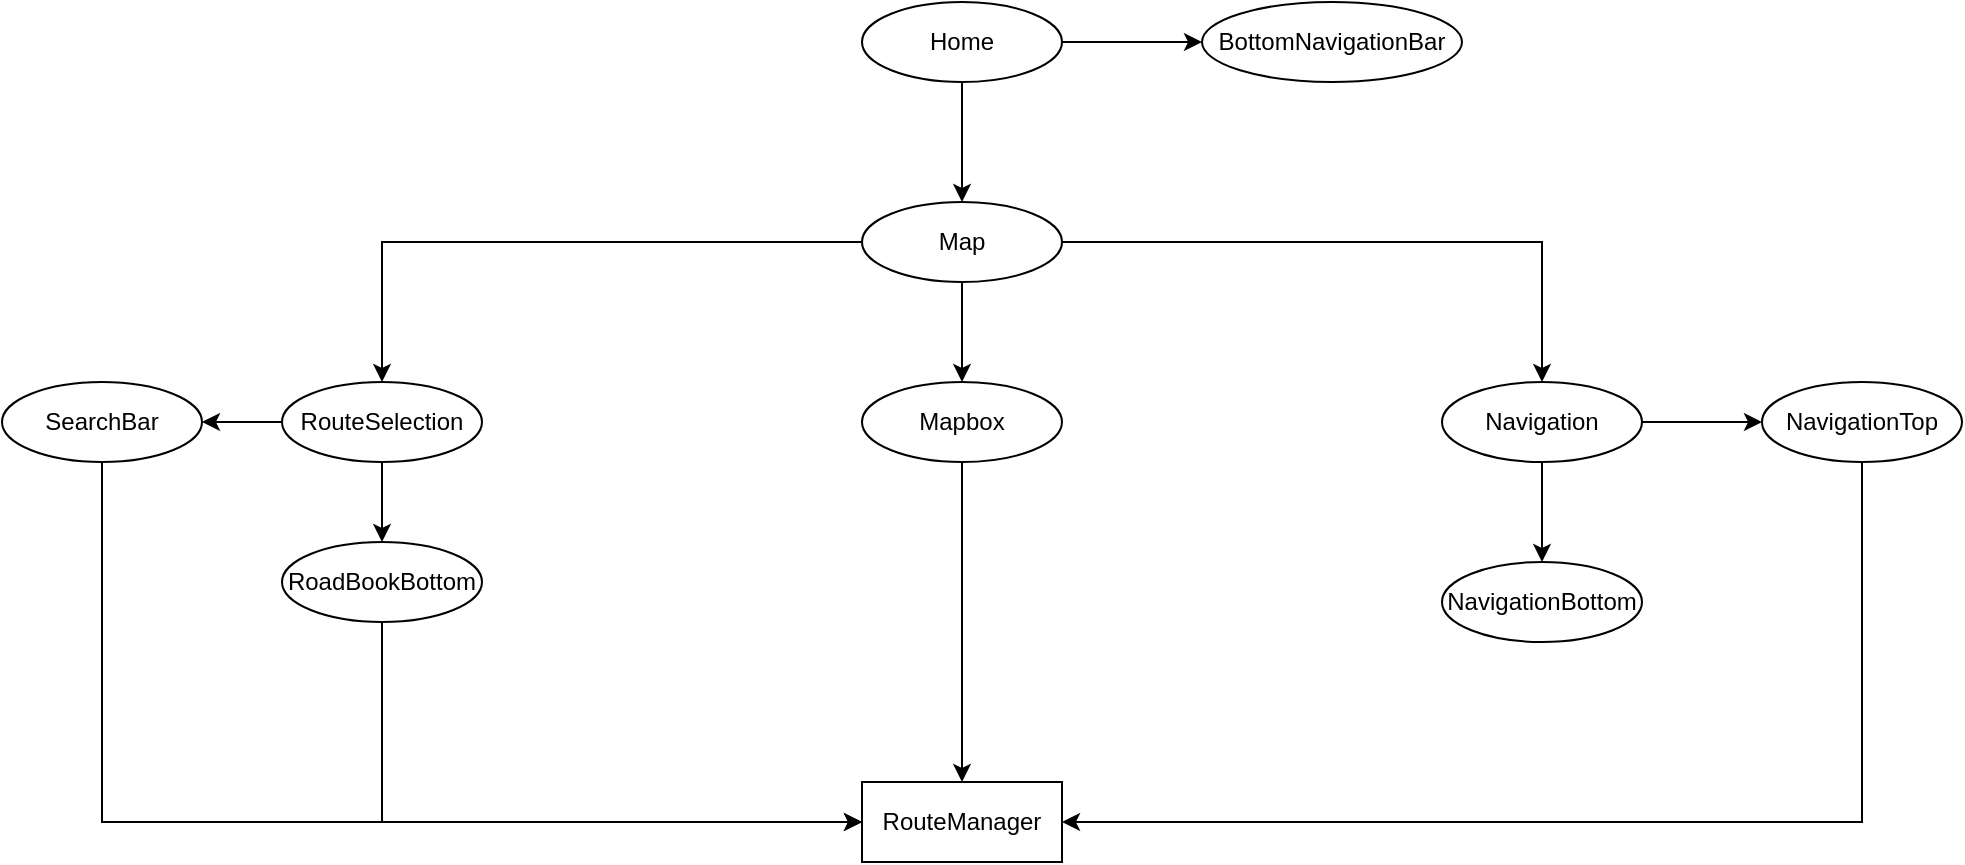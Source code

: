 <mxfile pages="4">
    <diagram id="in8SWo6Db7BAiUL9mQn4" name="Pre-Refactor">
        <mxGraphModel dx="1081" dy="594" grid="1" gridSize="10" guides="1" tooltips="1" connect="1" arrows="1" fold="1" page="1" pageScale="1" pageWidth="1600" pageHeight="900" math="0" shadow="0">
            <root>
                <mxCell id="0"/>
                <mxCell id="1" parent="0"/>
                <mxCell id="6" style="edgeStyle=orthogonalEdgeStyle;rounded=0;orthogonalLoop=1;jettySize=auto;html=1;" parent="1" source="2" target="3" edge="1">
                    <mxGeometry relative="1" as="geometry"/>
                </mxCell>
                <mxCell id="13" style="edgeStyle=orthogonalEdgeStyle;rounded=0;orthogonalLoop=1;jettySize=auto;html=1;" parent="1" source="2" target="7" edge="1">
                    <mxGeometry relative="1" as="geometry"/>
                </mxCell>
                <mxCell id="2" value="Home" style="ellipse;whiteSpace=wrap;html=1;align=center;" parent="1" vertex="1">
                    <mxGeometry x="550" y="80" width="100" height="40" as="geometry"/>
                </mxCell>
                <mxCell id="3" value="BottomNavigationBar" style="ellipse;whiteSpace=wrap;html=1;align=center;" parent="1" vertex="1">
                    <mxGeometry x="720" y="80" width="130" height="40" as="geometry"/>
                </mxCell>
                <mxCell id="14" style="edgeStyle=orthogonalEdgeStyle;rounded=0;orthogonalLoop=1;jettySize=auto;html=1;" parent="1" source="7" target="8" edge="1">
                    <mxGeometry relative="1" as="geometry"/>
                </mxCell>
                <mxCell id="15" style="edgeStyle=orthogonalEdgeStyle;rounded=0;orthogonalLoop=1;jettySize=auto;html=1;" parent="1" source="7" target="9" edge="1">
                    <mxGeometry relative="1" as="geometry"/>
                </mxCell>
                <mxCell id="16" style="edgeStyle=orthogonalEdgeStyle;rounded=0;orthogonalLoop=1;jettySize=auto;html=1;" parent="1" source="7" target="10" edge="1">
                    <mxGeometry relative="1" as="geometry"/>
                </mxCell>
                <mxCell id="7" value="Map" style="ellipse;whiteSpace=wrap;html=1;align=center;" parent="1" vertex="1">
                    <mxGeometry x="550" y="180" width="100" height="40" as="geometry"/>
                </mxCell>
                <mxCell id="26" style="edgeStyle=orthogonalEdgeStyle;rounded=0;orthogonalLoop=1;jettySize=auto;html=1;" parent="1" source="8" target="24" edge="1">
                    <mxGeometry relative="1" as="geometry"/>
                </mxCell>
                <mxCell id="8" value="Mapbox" style="ellipse;whiteSpace=wrap;html=1;align=center;" parent="1" vertex="1">
                    <mxGeometry x="550" y="270" width="100" height="40" as="geometry"/>
                </mxCell>
                <mxCell id="21" style="edgeStyle=orthogonalEdgeStyle;rounded=0;orthogonalLoop=1;jettySize=auto;html=1;" parent="1" source="9" target="20" edge="1">
                    <mxGeometry relative="1" as="geometry"/>
                </mxCell>
                <mxCell id="22" style="edgeStyle=orthogonalEdgeStyle;rounded=0;orthogonalLoop=1;jettySize=auto;html=1;" parent="1" source="9" target="19" edge="1">
                    <mxGeometry relative="1" as="geometry"/>
                </mxCell>
                <mxCell id="9" value="RouteSelection" style="ellipse;whiteSpace=wrap;html=1;align=center;" parent="1" vertex="1">
                    <mxGeometry x="260" y="270" width="100" height="40" as="geometry"/>
                </mxCell>
                <mxCell id="17" style="edgeStyle=orthogonalEdgeStyle;rounded=0;orthogonalLoop=1;jettySize=auto;html=1;" parent="1" source="10" target="12" edge="1">
                    <mxGeometry relative="1" as="geometry"/>
                </mxCell>
                <mxCell id="18" style="edgeStyle=orthogonalEdgeStyle;rounded=0;orthogonalLoop=1;jettySize=auto;html=1;" parent="1" source="10" target="11" edge="1">
                    <mxGeometry relative="1" as="geometry"/>
                </mxCell>
                <mxCell id="10" value="Navigation" style="ellipse;whiteSpace=wrap;html=1;align=center;" parent="1" vertex="1">
                    <mxGeometry x="840" y="270" width="100" height="40" as="geometry"/>
                </mxCell>
                <mxCell id="29" style="edgeStyle=orthogonalEdgeStyle;rounded=0;orthogonalLoop=1;jettySize=auto;html=1;entryX=1;entryY=0.5;entryDx=0;entryDy=0;" parent="1" source="11" target="24" edge="1">
                    <mxGeometry relative="1" as="geometry">
                        <Array as="points">
                            <mxPoint x="1050" y="490"/>
                        </Array>
                    </mxGeometry>
                </mxCell>
                <mxCell id="11" value="NavigationTop" style="ellipse;whiteSpace=wrap;html=1;align=center;" parent="1" vertex="1">
                    <mxGeometry x="1000" y="270" width="100" height="40" as="geometry"/>
                </mxCell>
                <mxCell id="12" value="NavigationBottom" style="ellipse;whiteSpace=wrap;html=1;align=center;" parent="1" vertex="1">
                    <mxGeometry x="840" y="360" width="100" height="40" as="geometry"/>
                </mxCell>
                <mxCell id="27" style="edgeStyle=orthogonalEdgeStyle;rounded=0;orthogonalLoop=1;jettySize=auto;html=1;entryX=0;entryY=0.5;entryDx=0;entryDy=0;" parent="1" source="19" target="24" edge="1">
                    <mxGeometry relative="1" as="geometry">
                        <Array as="points">
                            <mxPoint x="170" y="490"/>
                        </Array>
                    </mxGeometry>
                </mxCell>
                <mxCell id="19" value="SearchBar" style="ellipse;whiteSpace=wrap;html=1;align=center;" parent="1" vertex="1">
                    <mxGeometry x="120" y="270" width="100" height="40" as="geometry"/>
                </mxCell>
                <mxCell id="28" style="edgeStyle=orthogonalEdgeStyle;rounded=0;orthogonalLoop=1;jettySize=auto;html=1;entryX=0;entryY=0.5;entryDx=0;entryDy=0;" parent="1" source="20" target="24" edge="1">
                    <mxGeometry relative="1" as="geometry">
                        <Array as="points">
                            <mxPoint x="310" y="490"/>
                        </Array>
                    </mxGeometry>
                </mxCell>
                <mxCell id="20" value="RoadBookBottom" style="ellipse;whiteSpace=wrap;html=1;align=center;" parent="1" vertex="1">
                    <mxGeometry x="260" y="350" width="100" height="40" as="geometry"/>
                </mxCell>
                <mxCell id="24" value="RouteManager" style="whiteSpace=wrap;html=1;align=center;" parent="1" vertex="1">
                    <mxGeometry x="550" y="470" width="100" height="40" as="geometry"/>
                </mxCell>
            </root>
        </mxGraphModel>
    </diagram>
    <diagram id="pq0SVCzTCAqghinFG3Lf" name="Post-Refactor">
        &#xa;
        <mxGraphModel dx="1081" dy="590" grid="1" gridSize="10" guides="1" tooltips="1" connect="1" arrows="1" fold="1" page="1" pageScale="1" pageWidth="1600" pageHeight="900" math="0" shadow="0">
            &#xa;
            <root>
                &#xa;
                <mxCell id="sev4cRuL7zpYXe1SFwsI-0"/>
                &#xa;
                <mxCell id="sev4cRuL7zpYXe1SFwsI-1" parent="sev4cRuL7zpYXe1SFwsI-0"/>
                &#xa;
                <mxCell id="um3hlDOLWynzX1PWz_aD-1" style="edgeStyle=orthogonalEdgeStyle;rounded=0;orthogonalLoop=1;jettySize=auto;html=1;" edge="1" parent="sev4cRuL7zpYXe1SFwsI-1" source="sev4cRuL7zpYXe1SFwsI-2" target="sev4cRuL7zpYXe1SFwsI-4">
                    &#xa;
                    <mxGeometry relative="1" as="geometry"/>
                    &#xa;
                </mxCell>
                &#xa;
                <mxCell id="um3hlDOLWynzX1PWz_aD-5" style="edgeStyle=orthogonalEdgeStyle;rounded=0;orthogonalLoop=1;jettySize=auto;html=1;" edge="1" parent="sev4cRuL7zpYXe1SFwsI-1" source="sev4cRuL7zpYXe1SFwsI-2" target="um3hlDOLWynzX1PWz_aD-3">
                    &#xa;
                    <mxGeometry relative="1" as="geometry"/>
                    &#xa;
                </mxCell>
                &#xa;
                <mxCell id="um3hlDOLWynzX1PWz_aD-6" style="edgeStyle=orthogonalEdgeStyle;rounded=0;orthogonalLoop=1;jettySize=auto;html=1;" edge="1" parent="sev4cRuL7zpYXe1SFwsI-1" source="sev4cRuL7zpYXe1SFwsI-2" target="um3hlDOLWynzX1PWz_aD-4">
                    &#xa;
                    <mxGeometry relative="1" as="geometry"/>
                    &#xa;
                </mxCell>
                &#xa;
                <mxCell id="sev4cRuL7zpYXe1SFwsI-2" value="MapScreen" style="whiteSpace=wrap;html=1;align=center;" parent="sev4cRuL7zpYXe1SFwsI-1" vertex="1">
                    &#xa;
                    <mxGeometry x="650" y="40" width="100" height="40" as="geometry"/>
                    &#xa;
                </mxCell>
                &#xa;
                <mxCell id="sev4cRuL7zpYXe1SFwsI-4" value="MapboxWidget" style="ellipse;whiteSpace=wrap;html=1;align=center;" parent="sev4cRuL7zpYXe1SFwsI-1" vertex="1">
                    &#xa;
                    <mxGeometry x="650" y="120" width="100" height="40" as="geometry"/>
                    &#xa;
                </mxCell>
                &#xa;
                <mxCell id="um3hlDOLWynzX1PWz_aD-10" style="edgeStyle=orthogonalEdgeStyle;rounded=0;orthogonalLoop=1;jettySize=auto;html=1;" edge="1" parent="sev4cRuL7zpYXe1SFwsI-1" source="um3hlDOLWynzX1PWz_aD-3" target="um3hlDOLWynzX1PWz_aD-8">
                    &#xa;
                    <mxGeometry relative="1" as="geometry"/>
                    &#xa;
                </mxCell>
                &#xa;
                <mxCell id="um3hlDOLWynzX1PWz_aD-29" style="edgeStyle=orthogonalEdgeStyle;rounded=0;orthogonalLoop=1;jettySize=auto;html=1;" edge="1" parent="sev4cRuL7zpYXe1SFwsI-1" source="um3hlDOLWynzX1PWz_aD-3" target="um3hlDOLWynzX1PWz_aD-7">
                    &#xa;
                    <mxGeometry relative="1" as="geometry"/>
                    &#xa;
                </mxCell>
                &#xa;
                <mxCell id="um3hlDOLWynzX1PWz_aD-3" value="TourSelectionView" style="whiteSpace=wrap;html=1;align=center;" vertex="1" parent="sev4cRuL7zpYXe1SFwsI-1">
                    &#xa;
                    <mxGeometry x="340" y="120" width="100" height="40" as="geometry"/>
                    &#xa;
                </mxCell>
                &#xa;
                <mxCell id="um3hlDOLWynzX1PWz_aD-25" style="edgeStyle=orthogonalEdgeStyle;rounded=0;orthogonalLoop=1;jettySize=auto;html=1;" edge="1" parent="sev4cRuL7zpYXe1SFwsI-1" source="um3hlDOLWynzX1PWz_aD-4" target="um3hlDOLWynzX1PWz_aD-18">
                    &#xa;
                    <mxGeometry relative="1" as="geometry"/>
                    &#xa;
                </mxCell>
                &#xa;
                <mxCell id="um3hlDOLWynzX1PWz_aD-26" style="edgeStyle=orthogonalEdgeStyle;rounded=0;orthogonalLoop=1;jettySize=auto;html=1;" edge="1" parent="sev4cRuL7zpYXe1SFwsI-1" source="um3hlDOLWynzX1PWz_aD-4" target="um3hlDOLWynzX1PWz_aD-21">
                    &#xa;
                    <mxGeometry relative="1" as="geometry"/>
                    &#xa;
                </mxCell>
                &#xa;
                <mxCell id="um3hlDOLWynzX1PWz_aD-4" value="NavigationView" style="whiteSpace=wrap;html=1;align=center;" vertex="1" parent="sev4cRuL7zpYXe1SFwsI-1">
                    &#xa;
                    <mxGeometry x="1020" y="120" width="100" height="40" as="geometry"/>
                    &#xa;
                </mxCell>
                &#xa;
                <mxCell id="um3hlDOLWynzX1PWz_aD-16" style="edgeStyle=orthogonalEdgeStyle;rounded=0;orthogonalLoop=1;jettySize=auto;html=1;" edge="1" parent="sev4cRuL7zpYXe1SFwsI-1" source="um3hlDOLWynzX1PWz_aD-7" target="um3hlDOLWynzX1PWz_aD-11">
                    &#xa;
                    <mxGeometry relative="1" as="geometry"/>
                    &#xa;
                </mxCell>
                &#xa;
                <mxCell id="um3hlDOLWynzX1PWz_aD-7" value="TourSelection&lt;br&gt;TopWidget" style="ellipse;whiteSpace=wrap;html=1;align=center;" vertex="1" parent="sev4cRuL7zpYXe1SFwsI-1">
                    &#xa;
                    <mxGeometry x="240" y="200" width="90" height="40" as="geometry"/>
                    &#xa;
                </mxCell>
                &#xa;
                <mxCell id="um3hlDOLWynzX1PWz_aD-14" style="edgeStyle=orthogonalEdgeStyle;rounded=0;orthogonalLoop=1;jettySize=auto;html=1;" edge="1" parent="sev4cRuL7zpYXe1SFwsI-1" source="um3hlDOLWynzX1PWz_aD-8" target="um3hlDOLWynzX1PWz_aD-13">
                    &#xa;
                    <mxGeometry relative="1" as="geometry"/>
                    &#xa;
                </mxCell>
                &#xa;
                <mxCell id="um3hlDOLWynzX1PWz_aD-15" style="edgeStyle=orthogonalEdgeStyle;rounded=0;orthogonalLoop=1;jettySize=auto;html=1;" edge="1" parent="sev4cRuL7zpYXe1SFwsI-1" source="um3hlDOLWynzX1PWz_aD-8" target="um3hlDOLWynzX1PWz_aD-12">
                    &#xa;
                    <mxGeometry relative="1" as="geometry"/>
                    &#xa;
                </mxCell>
                &#xa;
                <mxCell id="um3hlDOLWynzX1PWz_aD-8" value="TourSelection&lt;br&gt;BottomWidget" style="ellipse;whiteSpace=wrap;html=1;align=center;" vertex="1" parent="sev4cRuL7zpYXe1SFwsI-1">
                    &#xa;
                    <mxGeometry x="450" y="200" width="100" height="40" as="geometry"/>
                    &#xa;
                </mxCell>
                &#xa;
                <mxCell id="um3hlDOLWynzX1PWz_aD-11" value="SearchBarWidget" style="ellipse;whiteSpace=wrap;html=1;align=center;" vertex="1" parent="sev4cRuL7zpYXe1SFwsI-1">
                    &#xa;
                    <mxGeometry x="235" y="300" width="100" height="40" as="geometry"/>
                    &#xa;
                </mxCell>
                &#xa;
                <mxCell id="um3hlDOLWynzX1PWz_aD-12" value="TourSelection&lt;br&gt;BottomSheetWidget" style="ellipse;whiteSpace=wrap;html=1;align=center;" vertex="1" parent="sev4cRuL7zpYXe1SFwsI-1">
                    &#xa;
                    <mxGeometry x="520" y="300" width="130" height="40" as="geometry"/>
                    &#xa;
                </mxCell>
                &#xa;
                <mxCell id="um3hlDOLWynzX1PWz_aD-13" value="RecenterMapWidget" style="ellipse;whiteSpace=wrap;html=1;align=center;" vertex="1" parent="sev4cRuL7zpYXe1SFwsI-1">
                    &#xa;
                    <mxGeometry x="360" y="300" width="120" height="40" as="geometry"/>
                    &#xa;
                </mxCell>
                &#xa;
                <mxCell id="um3hlDOLWynzX1PWz_aD-17" style="edgeStyle=orthogonalEdgeStyle;rounded=0;orthogonalLoop=1;jettySize=auto;html=1;" edge="1" source="um3hlDOLWynzX1PWz_aD-18" target="um3hlDOLWynzX1PWz_aD-22" parent="sev4cRuL7zpYXe1SFwsI-1">
                    &#xa;
                    <mxGeometry relative="1" as="geometry"/>
                    &#xa;
                </mxCell>
                &#xa;
                <mxCell id="um3hlDOLWynzX1PWz_aD-28" style="edgeStyle=orthogonalEdgeStyle;rounded=0;orthogonalLoop=1;jettySize=auto;html=1;" edge="1" parent="sev4cRuL7zpYXe1SFwsI-1" source="um3hlDOLWynzX1PWz_aD-18" target="um3hlDOLWynzX1PWz_aD-27">
                    &#xa;
                    <mxGeometry relative="1" as="geometry"/>
                    &#xa;
                </mxCell>
                &#xa;
                <mxCell id="um3hlDOLWynzX1PWz_aD-18" value="Navigation&lt;br&gt;TopWidget" style="ellipse;whiteSpace=wrap;html=1;align=center;" vertex="1" parent="sev4cRuL7zpYXe1SFwsI-1">
                    &#xa;
                    <mxGeometry x="870" y="200" width="80" height="40" as="geometry"/>
                    &#xa;
                </mxCell>
                &#xa;
                <mxCell id="um3hlDOLWynzX1PWz_aD-19" style="edgeStyle=orthogonalEdgeStyle;rounded=0;orthogonalLoop=1;jettySize=auto;html=1;" edge="1" source="um3hlDOLWynzX1PWz_aD-21" target="um3hlDOLWynzX1PWz_aD-24" parent="sev4cRuL7zpYXe1SFwsI-1">
                    &#xa;
                    <mxGeometry relative="1" as="geometry"/>
                    &#xa;
                </mxCell>
                &#xa;
                <mxCell id="um3hlDOLWynzX1PWz_aD-20" style="edgeStyle=orthogonalEdgeStyle;rounded=0;orthogonalLoop=1;jettySize=auto;html=1;" edge="1" source="um3hlDOLWynzX1PWz_aD-21" target="um3hlDOLWynzX1PWz_aD-23" parent="sev4cRuL7zpYXe1SFwsI-1">
                    &#xa;
                    <mxGeometry relative="1" as="geometry"/>
                    &#xa;
                </mxCell>
                &#xa;
                <mxCell id="um3hlDOLWynzX1PWz_aD-21" value="Navigation&lt;br&gt;BottomWidget" style="ellipse;whiteSpace=wrap;html=1;align=center;" vertex="1" parent="sev4cRuL7zpYXe1SFwsI-1">
                    &#xa;
                    <mxGeometry x="1180" y="200" width="100" height="40" as="geometry"/>
                    &#xa;
                </mxCell>
                &#xa;
                <mxCell id="um3hlDOLWynzX1PWz_aD-22" value="UpperNavigationWidget" style="ellipse;whiteSpace=wrap;html=1;align=center;" vertex="1" parent="sev4cRuL7zpYXe1SFwsI-1">
                    &#xa;
                    <mxGeometry x="750" y="300" width="140" height="40" as="geometry"/>
                    &#xa;
                </mxCell>
                &#xa;
                <mxCell id="um3hlDOLWynzX1PWz_aD-23" value="Navigation&lt;br&gt;BottomSheetWidget" style="ellipse;whiteSpace=wrap;html=1;align=center;" vertex="1" parent="sev4cRuL7zpYXe1SFwsI-1">
                    &#xa;
                    <mxGeometry x="1250" y="300" width="140" height="40" as="geometry"/>
                    &#xa;
                </mxCell>
                &#xa;
                <mxCell id="um3hlDOLWynzX1PWz_aD-24" value="RecenterMapWidget" style="ellipse;whiteSpace=wrap;html=1;align=center;" vertex="1" parent="sev4cRuL7zpYXe1SFwsI-1">
                    &#xa;
                    <mxGeometry x="1090" y="300" width="120" height="40" as="geometry"/>
                    &#xa;
                </mxCell>
                &#xa;
                <mxCell id="um3hlDOLWynzX1PWz_aD-27" value="LowerNavigationWidget" style="ellipse;whiteSpace=wrap;html=1;align=center;" vertex="1" parent="sev4cRuL7zpYXe1SFwsI-1">
                    &#xa;
                    <mxGeometry x="930" y="300" width="140" height="40" as="geometry"/>
                    &#xa;
                </mxCell>
                &#xa;
            </root>
            &#xa;
        </mxGraphModel>
        &#xa;
    </diagram>
    <diagram id="p0m3LLsKQnWyAnRdelxG" name="States-Events">
        &#xa;
        <mxGraphModel dx="1081" dy="590" grid="1" gridSize="10" guides="1" tooltips="1" connect="1" arrows="1" fold="1" page="1" pageScale="1" pageWidth="1600" pageHeight="900" background="none" math="0" shadow="0">
            &#xa;
            <root>
                &#xa;
                <mxCell id="5jSFalaHOjMHX3Uw32-9-0"/>
                &#xa;
                <mxCell id="5jSFalaHOjMHX3Uw32-9-1" parent="5jSFalaHOjMHX3Uw32-9-0"/>
                &#xa;
                <mxCell id="8-YAZ9Mi2m4vrEJJAGKF-0" value="App" style="shape=ext;double=1;rounded=1;whiteSpace=wrap;html=1;labelPosition=center;verticalLabelPosition=top;align=center;verticalAlign=bottom;" parent="5jSFalaHOjMHX3Uw32-9-1" vertex="1">
                    &#xa;
                    <mxGeometry y="20" width="400" height="320" as="geometry"/>
                    &#xa;
                </mxCell>
                &#xa;
                <mxCell id="8-YAZ9Mi2m4vrEJJAGKF-1" style="edgeStyle=orthogonalEdgeStyle;rounded=0;orthogonalLoop=1;jettySize=auto;html=1;entryX=0;entryY=0.5;entryDx=0;entryDy=0;" parent="5jSFalaHOjMHX3Uw32-9-1" source="5jSFalaHOjMHX3Uw32-9-3" target="5jSFalaHOjMHX3Uw32-9-8" edge="1">
                    &#xa;
                    <mxGeometry relative="1" as="geometry"/>
                    &#xa;
                </mxCell>
                &#xa;
                <mxCell id="5jSFalaHOjMHX3Uw32-9-3" value="AppInitial" style="ellipse;whiteSpace=wrap;html=1;align=center;" parent="5jSFalaHOjMHX3Uw32-9-1" vertex="1">
                    &#xa;
                    <mxGeometry x="20" y="40" width="100" height="40" as="geometry"/>
                    &#xa;
                </mxCell>
                &#xa;
                <mxCell id="IlqTLJep3lt7TaHEDIKr-0" style="edgeStyle=orthogonalEdgeStyle;rounded=0;orthogonalLoop=1;jettySize=auto;html=1;" parent="5jSFalaHOjMHX3Uw32-9-1" source="5jSFalaHOjMHX3Uw32-9-5" target="5jSFalaHOjMHX3Uw32-9-6" edge="1">
                    &#xa;
                    <mxGeometry relative="1" as="geometry"/>
                    &#xa;
                </mxCell>
                &#xa;
                <mxCell id="IlqTLJep3lt7TaHEDIKr-1" style="edgeStyle=orthogonalEdgeStyle;rounded=0;orthogonalLoop=1;jettySize=auto;html=1;" parent="5jSFalaHOjMHX3Uw32-9-1" source="5jSFalaHOjMHX3Uw32-9-5" target="5jSFalaHOjMHX3Uw32-9-7" edge="1">
                    &#xa;
                    <mxGeometry relative="1" as="geometry"/>
                    &#xa;
                </mxCell>
                &#xa;
                <mxCell id="5jSFalaHOjMHX3Uw32-9-5" value="AppLoadInProgress" style="ellipse;whiteSpace=wrap;html=1;align=center;" parent="5jSFalaHOjMHX3Uw32-9-1" vertex="1">
                    &#xa;
                    <mxGeometry x="135" y="120" width="130" height="40" as="geometry"/>
                    &#xa;
                </mxCell>
                &#xa;
                <mxCell id="5jSFalaHOjMHX3Uw32-9-6" value="AppLoadSuccess" style="ellipse;whiteSpace=wrap;html=1;align=center;" parent="5jSFalaHOjMHX3Uw32-9-1" vertex="1">
                    &#xa;
                    <mxGeometry x="20" y="280" width="130" height="40" as="geometry"/>
                    &#xa;
                </mxCell>
                &#xa;
                <mxCell id="5jSFalaHOjMHX3Uw32-9-7" value="AppLoadFailure" style="ellipse;whiteSpace=wrap;html=1;align=center;" parent="5jSFalaHOjMHX3Uw32-9-1" vertex="1">
                    &#xa;
                    <mxGeometry x="250" y="280" width="130" height="40" as="geometry"/>
                    &#xa;
                </mxCell>
                &#xa;
                <mxCell id="5jSFalaHOjMHX3Uw32-9-15" style="edgeStyle=orthogonalEdgeStyle;rounded=0;orthogonalLoop=1;jettySize=auto;html=1;exitX=0.5;exitY=1;exitDx=0;exitDy=0;" parent="5jSFalaHOjMHX3Uw32-9-1" source="5jSFalaHOjMHX3Uw32-9-8" target="5jSFalaHOjMHX3Uw32-9-5" edge="1">
                    &#xa;
                    <mxGeometry relative="1" as="geometry"/>
                    &#xa;
                </mxCell>
                &#xa;
                <mxCell id="5jSFalaHOjMHX3Uw32-9-8" value="AppStarted" style="ellipse;whiteSpace=wrap;html=1;align=center;dashed=1;" parent="5jSFalaHOjMHX3Uw32-9-1" vertex="1">
                    &#xa;
                    <mxGeometry x="150" y="40" width="100" height="40" as="geometry"/>
                    &#xa;
                </mxCell>
                &#xa;
                <mxCell id="8-YAZ9Mi2m4vrEJJAGKF-3" value="Map" style="shape=ext;double=1;rounded=1;whiteSpace=wrap;html=1;labelPosition=center;verticalLabelPosition=top;align=center;verticalAlign=bottom;" parent="5jSFalaHOjMHX3Uw32-9-1" vertex="1">
                    &#xa;
                    <mxGeometry x="440" y="20" width="400" height="320" as="geometry"/>
                    &#xa;
                </mxCell>
                &#xa;
                <mxCell id="8-YAZ9Mi2m4vrEJJAGKF-4" style="edgeStyle=orthogonalEdgeStyle;rounded=0;orthogonalLoop=1;jettySize=auto;html=1;entryX=0;entryY=0.5;entryDx=0;entryDy=0;" parent="5jSFalaHOjMHX3Uw32-9-1" source="8-YAZ9Mi2m4vrEJJAGKF-5" target="8-YAZ9Mi2m4vrEJJAGKF-11" edge="1">
                    &#xa;
                    <mxGeometry relative="1" as="geometry"/>
                    &#xa;
                </mxCell>
                &#xa;
                <mxCell id="8-YAZ9Mi2m4vrEJJAGKF-5" value="MapInitial" style="ellipse;whiteSpace=wrap;html=1;align=center;" parent="5jSFalaHOjMHX3Uw32-9-1" vertex="1">
                    &#xa;
                    <mxGeometry x="460" y="40" width="100" height="40" as="geometry"/>
                    &#xa;
                </mxCell>
                &#xa;
                <mxCell id="8-YAZ9Mi2m4vrEJJAGKF-7" value="MapRouteViewActive" style="ellipse;whiteSpace=wrap;html=1;align=center;" parent="5jSFalaHOjMHX3Uw32-9-1" vertex="1">
                    &#xa;
                    <mxGeometry x="690" y="280" width="130" height="40" as="geometry"/>
                    &#xa;
                </mxCell>
                &#xa;
                <mxCell id="8-YAZ9Mi2m4vrEJJAGKF-8" value="MapNavigationViewActive" style="ellipse;whiteSpace=wrap;html=1;align=center;" parent="5jSFalaHOjMHX3Uw32-9-1" vertex="1">
                    &#xa;
                    <mxGeometry x="460" y="280" width="130" height="40" as="geometry"/>
                    &#xa;
                </mxCell>
                &#xa;
                <mxCell id="IlqTLJep3lt7TaHEDIKr-3" style="edgeStyle=orthogonalEdgeStyle;rounded=0;orthogonalLoop=1;jettySize=auto;html=1;" parent="5jSFalaHOjMHX3Uw32-9-1" source="8-YAZ9Mi2m4vrEJJAGKF-11" target="IlqTLJep3lt7TaHEDIKr-2" edge="1">
                    &#xa;
                    <mxGeometry relative="1" as="geometry"/>
                    &#xa;
                </mxCell>
                &#xa;
                <mxCell id="8-YAZ9Mi2m4vrEJJAGKF-11" value="MapStarted" style="ellipse;whiteSpace=wrap;html=1;align=center;dashed=1;" parent="5jSFalaHOjMHX3Uw32-9-1" vertex="1">
                    &#xa;
                    <mxGeometry x="590" y="40" width="100" height="40" as="geometry"/>
                    &#xa;
                </mxCell>
                &#xa;
                <mxCell id="8-YAZ9Mi2m4vrEJJAGKF-12" style="edgeStyle=orthogonalEdgeStyle;rounded=0;orthogonalLoop=1;jettySize=auto;html=1;" parent="5jSFalaHOjMHX3Uw32-9-1" source="8-YAZ9Mi2m4vrEJJAGKF-14" target="8-YAZ9Mi2m4vrEJJAGKF-8" edge="1">
                    &#xa;
                    <mxGeometry relative="1" as="geometry"/>
                    &#xa;
                </mxCell>
                &#xa;
                <mxCell id="8-YAZ9Mi2m4vrEJJAGKF-14" value="MapNavigationStarted" style="ellipse;whiteSpace=wrap;html=1;align=center;dashed=1;" parent="5jSFalaHOjMHX3Uw32-9-1" vertex="1">
                    &#xa;
                    <mxGeometry x="475" y="200" width="100" height="40" as="geometry"/>
                    &#xa;
                </mxCell>
                &#xa;
                <mxCell id="8-YAZ9Mi2m4vrEJJAGKF-17" style="edgeStyle=orthogonalEdgeStyle;rounded=0;orthogonalLoop=1;jettySize=auto;html=1;" parent="5jSFalaHOjMHX3Uw32-9-1" source="8-YAZ9Mi2m4vrEJJAGKF-15" target="8-YAZ9Mi2m4vrEJJAGKF-7" edge="1">
                    &#xa;
                    <mxGeometry relative="1" as="geometry"/>
                    &#xa;
                </mxCell>
                &#xa;
                <mxCell id="8-YAZ9Mi2m4vrEJJAGKF-15" value="MapRouteViewStarted" style="ellipse;whiteSpace=wrap;html=1;align=center;dashed=1;" parent="5jSFalaHOjMHX3Uw32-9-1" vertex="1">
                    &#xa;
                    <mxGeometry x="705" y="200" width="100" height="40" as="geometry"/>
                    &#xa;
                </mxCell>
                &#xa;
                <mxCell id="8-YAZ9Mi2m4vrEJJAGKF-18" value="RouteView" style="shape=ext;double=1;rounded=1;whiteSpace=wrap;html=1;labelPosition=center;verticalLabelPosition=top;align=center;verticalAlign=bottom;" parent="5jSFalaHOjMHX3Uw32-9-1" vertex="1">
                    &#xa;
                    <mxGeometry x="440" y="360" width="400" height="320" as="geometry"/>
                    &#xa;
                </mxCell>
                &#xa;
                <mxCell id="8-YAZ9Mi2m4vrEJJAGKF-19" style="edgeStyle=orthogonalEdgeStyle;rounded=0;orthogonalLoop=1;jettySize=auto;html=1;entryX=0;entryY=0.5;entryDx=0;entryDy=0;" parent="5jSFalaHOjMHX3Uw32-9-1" source="8-YAZ9Mi2m4vrEJJAGKF-20" target="8-YAZ9Mi2m4vrEJJAGKF-24" edge="1">
                    &#xa;
                    <mxGeometry relative="1" as="geometry"/>
                    &#xa;
                </mxCell>
                &#xa;
                <mxCell id="8-YAZ9Mi2m4vrEJJAGKF-20" value="RouteViewInitial" style="ellipse;whiteSpace=wrap;html=1;align=center;" parent="5jSFalaHOjMHX3Uw32-9-1" vertex="1">
                    &#xa;
                    <mxGeometry x="460" y="380" width="100" height="40" as="geometry"/>
                    &#xa;
                </mxCell>
                &#xa;
                <mxCell id="8-YAZ9Mi2m4vrEJJAGKF-21" value="MapRouteViewActive" style="ellipse;whiteSpace=wrap;html=1;align=center;" parent="5jSFalaHOjMHX3Uw32-9-1" vertex="1">
                    &#xa;
                    <mxGeometry x="690" y="620" width="130" height="40" as="geometry"/>
                    &#xa;
                </mxCell>
                &#xa;
                <mxCell id="8-YAZ9Mi2m4vrEJJAGKF-22" value="MapNavigationViewActive" style="ellipse;whiteSpace=wrap;html=1;align=center;" parent="5jSFalaHOjMHX3Uw32-9-1" vertex="1">
                    &#xa;
                    <mxGeometry x="460" y="620" width="130" height="40" as="geometry"/>
                    &#xa;
                </mxCell>
                &#xa;
                <mxCell id="8-YAZ9Mi2m4vrEJJAGKF-23" style="edgeStyle=orthogonalEdgeStyle;rounded=0;orthogonalLoop=1;jettySize=auto;html=1;" parent="5jSFalaHOjMHX3Uw32-9-1" source="8-YAZ9Mi2m4vrEJJAGKF-24" target="8-YAZ9Mi2m4vrEJJAGKF-21" edge="1">
                    &#xa;
                    <mxGeometry relative="1" as="geometry">
                        &#xa;
                        <Array as="points">
                            &#xa;
                            <mxPoint x="640" y="640"/>
                            &#xa;
                        </Array>
                        &#xa;
                    </mxGeometry>
                    &#xa;
                </mxCell>
                &#xa;
                <mxCell id="8-YAZ9Mi2m4vrEJJAGKF-24" value="RouteViewStarted" style="ellipse;whiteSpace=wrap;html=1;align=center;dashed=1;" parent="5jSFalaHOjMHX3Uw32-9-1" vertex="1">
                    &#xa;
                    <mxGeometry x="590" y="380" width="100" height="40" as="geometry"/>
                    &#xa;
                </mxCell>
                &#xa;
                <mxCell id="8-YAZ9Mi2m4vrEJJAGKF-25" style="edgeStyle=orthogonalEdgeStyle;rounded=0;orthogonalLoop=1;jettySize=auto;html=1;" parent="5jSFalaHOjMHX3Uw32-9-1" source="8-YAZ9Mi2m4vrEJJAGKF-26" target="8-YAZ9Mi2m4vrEJJAGKF-22" edge="1">
                    &#xa;
                    <mxGeometry relative="1" as="geometry"/>
                    &#xa;
                </mxCell>
                &#xa;
                <mxCell id="8-YAZ9Mi2m4vrEJJAGKF-26" value="MapNavigationStarted" style="ellipse;whiteSpace=wrap;html=1;align=center;dashed=1;" parent="5jSFalaHOjMHX3Uw32-9-1" vertex="1">
                    &#xa;
                    <mxGeometry x="475" y="540" width="100" height="40" as="geometry"/>
                    &#xa;
                </mxCell>
                &#xa;
                <mxCell id="8-YAZ9Mi2m4vrEJJAGKF-27" style="edgeStyle=orthogonalEdgeStyle;rounded=0;orthogonalLoop=1;jettySize=auto;html=1;" parent="5jSFalaHOjMHX3Uw32-9-1" source="8-YAZ9Mi2m4vrEJJAGKF-28" target="8-YAZ9Mi2m4vrEJJAGKF-21" edge="1">
                    &#xa;
                    <mxGeometry relative="1" as="geometry"/>
                    &#xa;
                </mxCell>
                &#xa;
                <mxCell id="8-YAZ9Mi2m4vrEJJAGKF-28" value="MapRouteViewStarted" style="ellipse;whiteSpace=wrap;html=1;align=center;dashed=1;" parent="5jSFalaHOjMHX3Uw32-9-1" vertex="1">
                    &#xa;
                    <mxGeometry x="705" y="540" width="100" height="40" as="geometry"/>
                    &#xa;
                </mxCell>
                &#xa;
                <mxCell id="IlqTLJep3lt7TaHEDIKr-4" style="edgeStyle=orthogonalEdgeStyle;rounded=0;orthogonalLoop=1;jettySize=auto;html=1;entryX=0;entryY=0.5;entryDx=0;entryDy=0;" parent="5jSFalaHOjMHX3Uw32-9-1" source="IlqTLJep3lt7TaHEDIKr-2" target="8-YAZ9Mi2m4vrEJJAGKF-7" edge="1">
                    &#xa;
                    <mxGeometry relative="1" as="geometry"/>
                    &#xa;
                </mxCell>
                &#xa;
                <mxCell id="IlqTLJep3lt7TaHEDIKr-2" value="MapLoadInProgress" style="ellipse;whiteSpace=wrap;html=1;align=center;" parent="5jSFalaHOjMHX3Uw32-9-1" vertex="1">
                    &#xa;
                    <mxGeometry x="575" y="130" width="130" height="40" as="geometry"/>
                    &#xa;
                </mxCell>
                &#xa;
            </root>
            &#xa;
        </mxGraphModel>
        &#xa;
    </diagram>
    <diagram id="oy27AfWAMN3NLDdRM0WP" name="Bloc Dependencies">
        &#xa;
        <mxGraphModel dx="1081" dy="590" grid="1" gridSize="10" guides="1" tooltips="1" connect="1" arrows="1" fold="1" page="1" pageScale="1" pageWidth="1600" pageHeight="900" math="0" shadow="0">
            &#xa;
            <root>
                &#xa;
                <mxCell id="EKSRh1uzUG-L18_NHK-o-0"/>
                &#xa;
                <mxCell id="EKSRh1uzUG-L18_NHK-o-1" parent="EKSRh1uzUG-L18_NHK-o-0"/>
                &#xa;
                <mxCell id="L80ju-dCEfHGjvty6myX-49" value="Builder" style="edgeStyle=orthogonalEdgeStyle;rounded=0;orthogonalLoop=1;jettySize=auto;html=1;" edge="1" parent="EKSRh1uzUG-L18_NHK-o-1" source="EKSRh1uzUG-L18_NHK-o-2" target="L80ju-dCEfHGjvty6myX-17">
                    &#xa;
                    <mxGeometry relative="1" as="geometry">
                        &#xa;
                        <Array as="points">
                            &#xa;
                            <mxPoint x="1090" y="500"/>
                            &#xa;
                        </Array>
                        &#xa;
                    </mxGeometry>
                    &#xa;
                </mxCell>
                &#xa;
                <mxCell id="EKSRh1uzUG-L18_NHK-o-2" value="HeightMapBloc" style="ellipse;whiteSpace=wrap;html=1;align=center;" vertex="1" parent="EKSRh1uzUG-L18_NHK-o-1">
                    &#xa;
                    <mxGeometry x="780" y="480" width="100" height="40" as="geometry"/>
                    &#xa;
                </mxCell>
                &#xa;
                <mxCell id="L80ju-dCEfHGjvty6myX-31" value="Read state" style="edgeStyle=orthogonalEdgeStyle;rounded=0;orthogonalLoop=1;jettySize=auto;html=1;" edge="1" parent="EKSRh1uzUG-L18_NHK-o-1" source="L80ju-dCEfHGjvty6myX-10" target="EKSRh1uzUG-L18_NHK-o-3">
                    &#xa;
                    <mxGeometry relative="1" as="geometry"/>
                    &#xa;
                </mxCell>
                &#xa;
                <mxCell id="EKSRh1uzUG-L18_NHK-o-3" value="MapBloc" style="ellipse;whiteSpace=wrap;html=1;align=center;" vertex="1" parent="EKSRh1uzUG-L18_NHK-o-1">
                    &#xa;
                    <mxGeometry x="900" y="250" width="100" height="40" as="geometry"/>
                    &#xa;
                </mxCell>
                &#xa;
                <mxCell id="L80ju-dCEfHGjvty6myX-37" value="Builder" style="edgeStyle=orthogonalEdgeStyle;rounded=0;orthogonalLoop=1;jettySize=auto;html=1;" edge="1" parent="EKSRh1uzUG-L18_NHK-o-1" source="EKSRh1uzUG-L18_NHK-o-4" target="L80ju-dCEfHGjvty6myX-18">
                    &#xa;
                    <mxGeometry relative="1" as="geometry"/>
                    &#xa;
                </mxCell>
                &#xa;
                <mxCell id="L80ju-dCEfHGjvty6myX-40" value="Builder" style="edgeStyle=orthogonalEdgeStyle;rounded=0;orthogonalLoop=1;jettySize=auto;html=1;" edge="1" parent="EKSRh1uzUG-L18_NHK-o-1" source="EKSRh1uzUG-L18_NHK-o-4" target="L80ju-dCEfHGjvty6myX-4">
                    &#xa;
                    <mxGeometry x="0.275" relative="1" as="geometry">
                        &#xa;
                        <Array as="points">
                            &#xa;
                            <mxPoint x="450" y="200"/>
                            &#xa;
                        </Array>
                        &#xa;
                        <mxPoint as="offset"/>
                        &#xa;
                    </mxGeometry>
                    &#xa;
                </mxCell>
                &#xa;
                <mxCell id="EKSRh1uzUG-L18_NHK-o-4" value="MapboxBloc" style="ellipse;whiteSpace=wrap;html=1;align=center;" vertex="1" parent="EKSRh1uzUG-L18_NHK-o-1">
                    &#xa;
                    <mxGeometry x="360" y="250" width="100" height="40" as="geometry"/>
                    &#xa;
                </mxCell>
                &#xa;
                <mxCell id="L80ju-dCEfHGjvty6myX-38" value="RecenterMap" style="edgeStyle=orthogonalEdgeStyle;rounded=0;orthogonalLoop=1;jettySize=auto;html=1;jumpStyle=none;" edge="1" parent="EKSRh1uzUG-L18_NHK-o-1" source="EKSRh1uzUG-L18_NHK-o-5" target="EKSRh1uzUG-L18_NHK-o-4">
                    &#xa;
                    <mxGeometry x="-0.111" relative="1" as="geometry">
                        &#xa;
                        <Array as="points">
                            &#xa;
                            <mxPoint x="410" y="500"/>
                            &#xa;
                        </Array>
                        &#xa;
                        <mxPoint as="offset"/>
                        &#xa;
                    </mxGeometry>
                    &#xa;
                </mxCell>
                &#xa;
                <mxCell id="EKSRh1uzUG-L18_NHK-o-5" value="NavigationBloc" style="ellipse;whiteSpace=wrap;html=1;align=center;" vertex="1" parent="EKSRh1uzUG-L18_NHK-o-1">
                    &#xa;
                    <mxGeometry x="470" y="480" width="100" height="40" as="geometry"/>
                    &#xa;
                </mxCell>
                &#xa;
                <mxCell id="L80ju-dCEfHGjvty6myX-48" value="Init" style="edgeStyle=orthogonalEdgeStyle;rounded=0;orthogonalLoop=1;jettySize=auto;html=1;" edge="1" parent="EKSRh1uzUG-L18_NHK-o-1" source="EKSRh1uzUG-L18_NHK-o-6" target="EKSRh1uzUG-L18_NHK-o-2">
                    &#xa;
                    <mxGeometry relative="1" as="geometry"/>
                    &#xa;
                </mxCell>
                &#xa;
                <mxCell id="L80ju-dCEfHGjvty6myX-50" value="Init" style="edgeStyle=orthogonalEdgeStyle;rounded=0;jumpStyle=none;orthogonalLoop=1;jettySize=auto;html=1;" edge="1" parent="EKSRh1uzUG-L18_NHK-o-1" source="EKSRh1uzUG-L18_NHK-o-6" target="EKSRh1uzUG-L18_NHK-o-5">
                    &#xa;
                    <mxGeometry relative="1" as="geometry"/>
                    &#xa;
                </mxCell>
                &#xa;
                <mxCell id="L80ju-dCEfHGjvty6myX-51" value="Builder" style="edgeStyle=orthogonalEdgeStyle;rounded=0;jumpStyle=none;orthogonalLoop=1;jettySize=auto;html=1;entryX=0.755;entryY=1.013;entryDx=0;entryDy=0;entryPerimeter=0;" edge="1" parent="EKSRh1uzUG-L18_NHK-o-1" source="EKSRh1uzUG-L18_NHK-o-6" target="L80ju-dCEfHGjvty6myX-17">
                    &#xa;
                    <mxGeometry relative="1" as="geometry">
                        &#xa;
                        <Array as="points">
                            &#xa;
                            <mxPoint x="690" y="560"/>
                            &#xa;
                            <mxPoint x="1148" y="560"/>
                            &#xa;
                        </Array>
                        &#xa;
                    </mxGeometry>
                    &#xa;
                </mxCell>
                &#xa;
                <mxCell id="EKSRh1uzUG-L18_NHK-o-6" value="TourBloc" style="ellipse;whiteSpace=wrap;html=1;align=center;" vertex="1" parent="EKSRh1uzUG-L18_NHK-o-1">
                    &#xa;
                    <mxGeometry x="620" y="480" width="100" height="40" as="geometry"/>
                    &#xa;
                </mxCell>
                &#xa;
                <mxCell id="L80ju-dCEfHGjvty6myX-29" style="edgeStyle=orthogonalEdgeStyle;rounded=0;orthogonalLoop=1;jettySize=auto;html=1;" edge="1" parent="EKSRh1uzUG-L18_NHK-o-1" source="EKSRh1uzUG-L18_NHK-o-3" target="L80ju-dCEfHGjvty6myX-35">
                    &#xa;
                    <mxGeometry relative="1" as="geometry">
                        &#xa;
                        <mxPoint x="950" y="190" as="targetPoint"/>
                        &#xa;
                    </mxGeometry>
                    &#xa;
                </mxCell>
                &#xa;
                <mxCell id="L80ju-dCEfHGjvty6myX-30" value="Builder" style="edgeLabel;html=1;align=center;verticalAlign=middle;resizable=0;points=[];" vertex="1" connectable="0" parent="L80ju-dCEfHGjvty6myX-29">
                    &#xa;
                    <mxGeometry x="0.246" y="-2" relative="1" as="geometry">
                        &#xa;
                        <mxPoint x="12.35" y="2" as="offset"/>
                        &#xa;
                    </mxGeometry>
                    &#xa;
                </mxCell>
                &#xa;
                <mxCell id="L80ju-dCEfHGjvty6myX-4" value="MapboxWidget" style="ellipse;whiteSpace=wrap;html=1;align=center;" vertex="1" parent="EKSRh1uzUG-L18_NHK-o-1">
                    &#xa;
                    <mxGeometry x="530" y="180" width="100" height="40" as="geometry"/>
                    &#xa;
                </mxCell>
                &#xa;
                <mxCell id="L80ju-dCEfHGjvty6myX-10" value="NavigationView" style="whiteSpace=wrap;html=1;align=center;" vertex="1" parent="EKSRh1uzUG-L18_NHK-o-1">
                    &#xa;
                    <mxGeometry x="900" y="360" width="100" height="40" as="geometry"/>
                    &#xa;
                </mxCell>
                &#xa;
                <mxCell id="L80ju-dCEfHGjvty6myX-52" value="Init" style="edgeStyle=orthogonalEdgeStyle;rounded=0;jumpStyle=none;orthogonalLoop=1;jettySize=auto;html=1;" edge="1" parent="EKSRh1uzUG-L18_NHK-o-1" source="L80ju-dCEfHGjvty6myX-16" target="EKSRh1uzUG-L18_NHK-o-6">
                    &#xa;
                    <mxGeometry relative="1" as="geometry">
                        &#xa;
                        <Array as="points">
                            &#xa;
                            <mxPoint x="660" y="570"/>
                            &#xa;
                            <mxPoint x="660" y="570"/>
                            &#xa;
                        </Array>
                        &#xa;
                    </mxGeometry>
                    &#xa;
                </mxCell>
                &#xa;
                <mxCell id="L80ju-dCEfHGjvty6myX-16" value="SearchBarWidget" style="ellipse;whiteSpace=wrap;html=1;align=center;" vertex="1" parent="EKSRh1uzUG-L18_NHK-o-1">
                    &#xa;
                    <mxGeometry x="610" y="580" width="100" height="40" as="geometry"/>
                    &#xa;
                </mxCell>
                &#xa;
                <mxCell id="L80ju-dCEfHGjvty6myX-33" value="NavigationViewActivated" style="edgeStyle=orthogonalEdgeStyle;rounded=0;orthogonalLoop=1;jettySize=auto;html=1;" edge="1" parent="EKSRh1uzUG-L18_NHK-o-1" source="L80ju-dCEfHGjvty6myX-17" target="EKSRh1uzUG-L18_NHK-o-3">
                    &#xa;
                    <mxGeometry relative="1" as="geometry">
                        &#xa;
                        <Array as="points">
                            &#xa;
                            <mxPoint x="1125" y="270"/>
                            &#xa;
                        </Array>
                        &#xa;
                    </mxGeometry>
                    &#xa;
                </mxCell>
                &#xa;
                <mxCell id="L80ju-dCEfHGjvty6myX-17" value="TourSelection&lt;br&gt;BottomSheetWidget" style="ellipse;whiteSpace=wrap;html=1;align=center;" vertex="1" parent="EKSRh1uzUG-L18_NHK-o-1">
                    &#xa;
                    <mxGeometry x="1050" y="360" width="130" height="40" as="geometry"/>
                    &#xa;
                </mxCell>
                &#xa;
                <mxCell id="L80ju-dCEfHGjvty6myX-18" value="RecenterMapWidget" style="ellipse;whiteSpace=wrap;html=1;align=center;" vertex="1" parent="EKSRh1uzUG-L18_NHK-o-1">
                    &#xa;
                    <mxGeometry x="160" y="250" width="120" height="40" as="geometry"/>
                    &#xa;
                </mxCell>
                &#xa;
                <mxCell id="L80ju-dCEfHGjvty6myX-32" value="TourSelectionViewActivated" style="edgeStyle=orthogonalEdgeStyle;rounded=0;orthogonalLoop=1;jettySize=auto;html=1;" edge="1" parent="EKSRh1uzUG-L18_NHK-o-1" source="L80ju-dCEfHGjvty6myX-26" target="EKSRh1uzUG-L18_NHK-o-3">
                    &#xa;
                    <mxGeometry relative="1" as="geometry">
                        &#xa;
                        <Array as="points">
                            &#xa;
                            <mxPoint x="950" y="170"/>
                            &#xa;
                        </Array>
                        &#xa;
                    </mxGeometry>
                    &#xa;
                </mxCell>
                &#xa;
                <mxCell id="L80ju-dCEfHGjvty6myX-26" value="Navigation&lt;br&gt;BottomSheetWidget" style="ellipse;whiteSpace=wrap;html=1;align=center;" vertex="1" parent="EKSRh1uzUG-L18_NHK-o-1">
                    &#xa;
                    <mxGeometry x="880" y="140" width="140" height="40" as="geometry"/>
                    &#xa;
                </mxCell>
                &#xa;
                <mxCell id="L80ju-dCEfHGjvty6myX-36" value="RecenterMap" style="edgeStyle=orthogonalEdgeStyle;rounded=0;orthogonalLoop=1;jettySize=auto;html=1;" edge="1" parent="EKSRh1uzUG-L18_NHK-o-1" source="L80ju-dCEfHGjvty6myX-34" target="EKSRh1uzUG-L18_NHK-o-4">
                    &#xa;
                    <mxGeometry relative="1" as="geometry"/>
                    &#xa;
                </mxCell>
                &#xa;
                <mxCell id="L80ju-dCEfHGjvty6myX-34" value="MapboxController" style="whiteSpace=wrap;html=1;align=center;" vertex="1" parent="EKSRh1uzUG-L18_NHK-o-1">
                    &#xa;
                    <mxGeometry x="360" y="140" width="100" height="40" as="geometry"/>
                    &#xa;
                </mxCell>
                &#xa;
                <mxCell id="L80ju-dCEfHGjvty6myX-39" value="Provider + Init" style="edgeStyle=orthogonalEdgeStyle;rounded=0;orthogonalLoop=1;jettySize=auto;html=1;" edge="1" parent="EKSRh1uzUG-L18_NHK-o-1" source="L80ju-dCEfHGjvty6myX-35" target="EKSRh1uzUG-L18_NHK-o-4">
                    &#xa;
                    <mxGeometry relative="1" as="geometry"/>
                    &#xa;
                </mxCell>
                &#xa;
                <mxCell id="L80ju-dCEfHGjvty6myX-41" value="RecenterMap" style="edgeStyle=orthogonalEdgeStyle;rounded=0;orthogonalLoop=1;jettySize=auto;html=1;entryX=1;entryY=1;entryDx=0;entryDy=0;" edge="1" parent="EKSRh1uzUG-L18_NHK-o-1" source="L80ju-dCEfHGjvty6myX-35" target="EKSRh1uzUG-L18_NHK-o-4">
                    &#xa;
                    <mxGeometry relative="1" as="geometry">
                        &#xa;
                        <Array as="points">
                            &#xa;
                            <mxPoint x="710" y="300"/>
                            &#xa;
                            <mxPoint x="445" y="300"/>
                            &#xa;
                        </Array>
                        &#xa;
                    </mxGeometry>
                    &#xa;
                </mxCell>
                &#xa;
                <mxCell id="L80ju-dCEfHGjvty6myX-42" value="Provider + Start + Stop" style="edgeStyle=orthogonalEdgeStyle;rounded=0;orthogonalLoop=1;jettySize=auto;html=1;" edge="1" parent="EKSRh1uzUG-L18_NHK-o-1" source="L80ju-dCEfHGjvty6myX-35" target="EKSRh1uzUG-L18_NHK-o-5">
                    &#xa;
                    <mxGeometry x="0.809" relative="1" as="geometry">
                        &#xa;
                        <Array as="points">
                            &#xa;
                            <mxPoint x="750" y="340"/>
                            &#xa;
                            <mxPoint x="520" y="340"/>
                            &#xa;
                        </Array>
                        &#xa;
                        <mxPoint as="offset"/>
                        &#xa;
                    </mxGeometry>
                    &#xa;
                </mxCell>
                &#xa;
                <mxCell id="L80ju-dCEfHGjvty6myX-44" style="edgeStyle=orthogonalEdgeStyle;rounded=0;orthogonalLoop=1;jettySize=auto;html=1;" edge="1" parent="EKSRh1uzUG-L18_NHK-o-1" source="L80ju-dCEfHGjvty6myX-35" target="EKSRh1uzUG-L18_NHK-o-6">
                    &#xa;
                    <mxGeometry relative="1" as="geometry">
                        &#xa;
                        <Array as="points">
                            &#xa;
                            <mxPoint x="770" y="400"/>
                            &#xa;
                            <mxPoint x="670" y="400"/>
                            &#xa;
                        </Array>
                        &#xa;
                    </mxGeometry>
                    &#xa;
                </mxCell>
                &#xa;
                <mxCell id="L80ju-dCEfHGjvty6myX-47" value="Provider" style="edgeLabel;html=1;align=center;verticalAlign=middle;resizable=0;points=[];" vertex="1" connectable="0" parent="L80ju-dCEfHGjvty6myX-44">
                    &#xa;
                    <mxGeometry x="0.588" relative="1" as="geometry">
                        &#xa;
                        <mxPoint y="20" as="offset"/>
                        &#xa;
                    </mxGeometry>
                    &#xa;
                </mxCell>
                &#xa;
                <mxCell id="L80ju-dCEfHGjvty6myX-45" style="edgeStyle=orthogonalEdgeStyle;rounded=0;orthogonalLoop=1;jettySize=auto;html=1;" edge="1" parent="EKSRh1uzUG-L18_NHK-o-1" source="L80ju-dCEfHGjvty6myX-35" target="EKSRh1uzUG-L18_NHK-o-2">
                    &#xa;
                    <mxGeometry relative="1" as="geometry">
                        &#xa;
                        <Array as="points">
                            &#xa;
                            <mxPoint x="790" y="320"/>
                            &#xa;
                            <mxPoint x="830" y="320"/>
                            &#xa;
                        </Array>
                        &#xa;
                    </mxGeometry>
                    &#xa;
                </mxCell>
                &#xa;
                <mxCell id="L80ju-dCEfHGjvty6myX-46" value="Provider" style="edgeLabel;html=1;align=center;verticalAlign=middle;resizable=0;points=[];" vertex="1" connectable="0" parent="L80ju-dCEfHGjvty6myX-45">
                    &#xa;
                    <mxGeometry x="0.318" relative="1" as="geometry">
                        &#xa;
                        <mxPoint y="41.33" as="offset"/>
                        &#xa;
                    </mxGeometry>
                    &#xa;
                </mxCell>
                &#xa;
                <mxCell id="L80ju-dCEfHGjvty6myX-35" value="MapScreen" style="ellipse;whiteSpace=wrap;html=1;align=center;" vertex="1" parent="EKSRh1uzUG-L18_NHK-o-1">
                    &#xa;
                    <mxGeometry x="700" y="250" width="100" height="40" as="geometry"/>
                    &#xa;
                </mxCell>
                &#xa;
            </root>
            &#xa;
        </mxGraphModel>
        &#xa;
    </diagram>
    <diagram id="aU6YCljBjxUtowgmTvWg" name="Navigation">
        <mxGraphModel dx="1081" dy="594" grid="1" gridSize="10" guides="1" tooltips="1" connect="1" arrows="1" fold="1" page="1" pageScale="1" pageWidth="1600" pageHeight="900" math="0" shadow="0">
            <root>
                <mxCell id="xPMWuIj9BTblI8qfbbfb-0"/>
                <mxCell id="xPMWuIj9BTblI8qfbbfb-1" parent="xPMWuIj9BTblI8qfbbfb-0"/>
                <mxCell id="xPMWuIj9BTblI8qfbbfb-4" style="edgeStyle=orthogonalEdgeStyle;rounded=0;orthogonalLoop=1;jettySize=auto;html=1;" parent="xPMWuIj9BTblI8qfbbfb-1" source="xPMWuIj9BTblI8qfbbfb-2" target="xPMWuIj9BTblI8qfbbfb-3" edge="1">
                    <mxGeometry relative="1" as="geometry"/>
                </mxCell>
                <mxCell id="xPMWuIj9BTblI8qfbbfb-2" value="Init" style="whiteSpace=wrap;html=1;" parent="xPMWuIj9BTblI8qfbbfb-1" vertex="1">
                    <mxGeometry x="70" y="10" width="120" height="60" as="geometry"/>
                </mxCell>
                <mxCell id="xPMWuIj9BTblI8qfbbfb-8" value="leftTour" style="edgeStyle=orthogonalEdgeStyle;rounded=0;orthogonalLoop=1;jettySize=auto;html=1;" parent="xPMWuIj9BTblI8qfbbfb-1" source="xPMWuIj9BTblI8qfbbfb-3" target="xPMWuIj9BTblI8qfbbfb-7" edge="1">
                    <mxGeometry relative="1" as="geometry"/>
                </mxCell>
                <mxCell id="xPMWuIj9BTblI8qfbbfb-3" value="TourNavigation" style="whiteSpace=wrap;html=1;" parent="xPMWuIj9BTblI8qfbbfb-1" vertex="1">
                    <mxGeometry x="70" y="100" width="120" height="60" as="geometry"/>
                </mxCell>
                <mxCell id="xPMWuIj9BTblI8qfbbfb-5" style="edgeStyle=orthogonalEdgeStyle;rounded=0;orthogonalLoop=1;jettySize=auto;html=1;" parent="xPMWuIj9BTblI8qfbbfb-1" source="xPMWuIj9BTblI8qfbbfb-3" target="xPMWuIj9BTblI8qfbbfb-3" edge="1">
                    <mxGeometry relative="1" as="geometry">
                        <Array as="points">
                            <mxPoint x="240" y="110"/>
                            <mxPoint x="250" y="150"/>
                        </Array>
                    </mxGeometry>
                </mxCell>
                <mxCell id="xPMWuIj9BTblI8qfbbfb-6" value="onTour" style="edgeLabel;html=1;align=center;verticalAlign=middle;resizable=0;points=[];" parent="xPMWuIj9BTblI8qfbbfb-5" vertex="1" connectable="0">
                    <mxGeometry x="0.186" relative="1" as="geometry">
                        <mxPoint y="-13" as="offset"/>
                    </mxGeometry>
                </mxCell>
                <mxCell id="xPMWuIj9BTblI8qfbbfb-10" value="leftPath" style="edgeStyle=orthogonalEdgeStyle;rounded=0;orthogonalLoop=1;jettySize=auto;html=1;" parent="xPMWuIj9BTblI8qfbbfb-1" source="xPMWuIj9BTblI8qfbbfb-7" target="xPMWuIj9BTblI8qfbbfb-7" edge="1">
                    <mxGeometry relative="1" as="geometry">
                        <mxPoint x="60" y="240" as="targetPoint"/>
                        <Array as="points">
                            <mxPoint x="170" y="320"/>
                            <mxPoint x="90" y="320"/>
                        </Array>
                    </mxGeometry>
                </mxCell>
                <mxCell id="xPMWuIj9BTblI8qfbbfb-11" value="onTour" style="edgeStyle=orthogonalEdgeStyle;rounded=0;orthogonalLoop=1;jettySize=auto;html=1;entryX=0;entryY=0.5;entryDx=0;entryDy=0;" parent="xPMWuIj9BTblI8qfbbfb-1" source="xPMWuIj9BTblI8qfbbfb-7" target="xPMWuIj9BTblI8qfbbfb-3" edge="1">
                    <mxGeometry relative="1" as="geometry">
                        <Array as="points">
                            <mxPoint x="20" y="230"/>
                            <mxPoint x="20" y="130"/>
                        </Array>
                    </mxGeometry>
                </mxCell>
                <mxCell id="xPMWuIj9BTblI8qfbbfb-7" value="PathToTourNavigation" style="whiteSpace=wrap;html=1;direction=west;" parent="xPMWuIj9BTblI8qfbbfb-1" vertex="1">
                    <mxGeometry x="70" y="200" width="120" height="60" as="geometry"/>
                </mxCell>
                <mxCell id="xPMWuIj9BTblI8qfbbfb-9" value="onPath" style="edgeStyle=orthogonalEdgeStyle;rounded=0;orthogonalLoop=1;jettySize=auto;html=1;" parent="xPMWuIj9BTblI8qfbbfb-1" source="xPMWuIj9BTblI8qfbbfb-7" target="xPMWuIj9BTblI8qfbbfb-7" edge="1">
                    <mxGeometry relative="1" as="geometry">
                        <Array as="points">
                            <mxPoint x="240" y="210"/>
                        </Array>
                    </mxGeometry>
                </mxCell>
                <mxCell id="9tZoeXp979Hp5pLtn3Jc-16" style="edgeStyle=orthogonalEdgeStyle;rounded=0;orthogonalLoop=1;jettySize=auto;html=1;" parent="xPMWuIj9BTblI8qfbbfb-1" source="9tZoeXp979Hp5pLtn3Jc-2" target="9tZoeXp979Hp5pLtn3Jc-14" edge="1">
                    <mxGeometry relative="1" as="geometry">
                        <Array as="points">
                            <mxPoint x="750" y="230"/>
                            <mxPoint x="635" y="230"/>
                        </Array>
                    </mxGeometry>
                </mxCell>
                <mxCell id="9tZoeXp979Hp5pLtn3Jc-18" value="onTour" style="edgeLabel;html=1;align=center;verticalAlign=middle;resizable=0;points=[];" parent="9tZoeXp979Hp5pLtn3Jc-16" vertex="1" connectable="0">
                    <mxGeometry x="0.248" y="-3" relative="1" as="geometry">
                        <mxPoint as="offset"/>
                    </mxGeometry>
                </mxCell>
                <mxCell id="9tZoeXp979Hp5pLtn3Jc-17" style="edgeStyle=orthogonalEdgeStyle;rounded=0;orthogonalLoop=1;jettySize=auto;html=1;" parent="xPMWuIj9BTblI8qfbbfb-1" source="9tZoeXp979Hp5pLtn3Jc-2" target="9tZoeXp979Hp5pLtn3Jc-15" edge="1">
                    <mxGeometry relative="1" as="geometry">
                        <Array as="points">
                            <mxPoint x="750" y="230"/>
                            <mxPoint x="865" y="230"/>
                        </Array>
                    </mxGeometry>
                </mxCell>
                <mxCell id="9tZoeXp979Hp5pLtn3Jc-19" value="!onTour" style="edgeLabel;html=1;align=center;verticalAlign=middle;resizable=0;points=[];" parent="9tZoeXp979Hp5pLtn3Jc-17" vertex="1" connectable="0">
                    <mxGeometry x="0.394" y="-2" relative="1" as="geometry">
                        <mxPoint as="offset"/>
                    </mxGeometry>
                </mxCell>
                <mxCell id="9tZoeXp979Hp5pLtn3Jc-2" value="HandleNavigation" style="whiteSpace=wrap;html=1;" parent="xPMWuIj9BTblI8qfbbfb-1" vertex="1">
                    <mxGeometry x="690" y="140" width="120" height="60" as="geometry"/>
                </mxCell>
                <mxCell id="9tZoeXp979Hp5pLtn3Jc-10" value="NavigationFailure" style="shape=tape;whiteSpace=wrap;html=1;" parent="xPMWuIj9BTblI8qfbbfb-1" vertex="1">
                    <mxGeometry x="450" y="120" width="120" height="100" as="geometry"/>
                </mxCell>
                <mxCell id="9tZoeXp979Hp5pLtn3Jc-14" value="Navigation&lt;br&gt;LoadSuccess" style="shape=hexagon;perimeter=hexagonPerimeter2;whiteSpace=wrap;html=1;fixedSize=1;" parent="xPMWuIj9BTblI8qfbbfb-1" vertex="1">
                    <mxGeometry x="575" y="250" width="120" height="80" as="geometry"/>
                </mxCell>
                <mxCell id="9tZoeXp979Hp5pLtn3Jc-21" style="edgeStyle=orthogonalEdgeStyle;rounded=0;orthogonalLoop=1;jettySize=auto;html=1;" parent="xPMWuIj9BTblI8qfbbfb-1" source="9tZoeXp979Hp5pLtn3Jc-15" target="9tZoeXp979Hp5pLtn3Jc-20" edge="1">
                    <mxGeometry relative="1" as="geometry">
                        <Array as="points">
                            <mxPoint x="865" y="340"/>
                            <mxPoint x="940" y="340"/>
                        </Array>
                    </mxGeometry>
                </mxCell>
                <mxCell id="9tZoeXp979Hp5pLtn3Jc-43" value="noPrevPath2Tour" style="edgeLabel;html=1;align=center;verticalAlign=middle;resizable=0;points=[];" parent="9tZoeXp979Hp5pLtn3Jc-21" vertex="1" connectable="0">
                    <mxGeometry x="0.214" y="1" relative="1" as="geometry">
                        <mxPoint as="offset"/>
                    </mxGeometry>
                </mxCell>
                <mxCell id="9tZoeXp979Hp5pLtn3Jc-24" value="alreadyNav2Tour" style="edgeStyle=orthogonalEdgeStyle;rounded=0;orthogonalLoop=1;jettySize=auto;html=1;" parent="xPMWuIj9BTblI8qfbbfb-1" source="9tZoeXp979Hp5pLtn3Jc-15" target="9tZoeXp979Hp5pLtn3Jc-44" edge="1">
                    <mxGeometry relative="1" as="geometry">
                        <mxPoint x="780" y="360" as="targetPoint"/>
                        <Array as="points">
                            <mxPoint x="865" y="340"/>
                            <mxPoint x="750" y="340"/>
                        </Array>
                    </mxGeometry>
                </mxCell>
                <mxCell id="9tZoeXp979Hp5pLtn3Jc-15" value="HandleNavigationToTour" style="whiteSpace=wrap;html=1;" parent="xPMWuIj9BTblI8qfbbfb-1" vertex="1">
                    <mxGeometry x="805" y="260" width="120" height="60" as="geometry"/>
                </mxCell>
                <mxCell id="9tZoeXp979Hp5pLtn3Jc-33" style="edgeStyle=orthogonalEdgeStyle;rounded=0;orthogonalLoop=1;jettySize=auto;html=1;" parent="xPMWuIj9BTblI8qfbbfb-1" source="9tZoeXp979Hp5pLtn3Jc-20" target="9tZoeXp979Hp5pLtn3Jc-32" edge="1">
                    <mxGeometry relative="1" as="geometry"/>
                </mxCell>
                <mxCell id="9tZoeXp979Hp5pLtn3Jc-51" style="edgeStyle=orthogonalEdgeStyle;rounded=0;orthogonalLoop=1;jettySize=auto;html=1;" parent="xPMWuIj9BTblI8qfbbfb-1" source="9tZoeXp979Hp5pLtn3Jc-20" target="9tZoeXp979Hp5pLtn3Jc-35" edge="1">
                    <mxGeometry relative="1" as="geometry">
                        <Array as="points">
                            <mxPoint x="780" y="640"/>
                        </Array>
                    </mxGeometry>
                </mxCell>
                <mxCell id="9tZoeXp979Hp5pLtn3Jc-20" value="NewPathOrFailure" style="whiteSpace=wrap;html=1;" parent="xPMWuIj9BTblI8qfbbfb-1" vertex="1">
                    <mxGeometry x="860" y="610" width="120" height="60" as="geometry"/>
                </mxCell>
                <mxCell id="9tZoeXp979Hp5pLtn3Jc-25" value="NavigationFailure" style="shape=tape;whiteSpace=wrap;html=1;" parent="xPMWuIj9BTblI8qfbbfb-1" vertex="1">
                    <mxGeometry x="610" y="480" width="120" height="100" as="geometry"/>
                </mxCell>
                <mxCell id="9tZoeXp979Hp5pLtn3Jc-39" value="onPath" style="edgeStyle=orthogonalEdgeStyle;rounded=0;orthogonalLoop=1;jettySize=auto;html=1;" parent="xPMWuIj9BTblI8qfbbfb-1" source="9tZoeXp979Hp5pLtn3Jc-27" target="9tZoeXp979Hp5pLtn3Jc-35" edge="1">
                    <mxGeometry relative="1" as="geometry">
                        <Array as="points">
                            <mxPoint x="820" y="570"/>
                            <mxPoint x="740" y="570"/>
                        </Array>
                    </mxGeometry>
                </mxCell>
                <mxCell id="9tZoeXp979Hp5pLtn3Jc-49" value="!onPath" style="edgeStyle=orthogonalEdgeStyle;rounded=0;orthogonalLoop=1;jettySize=auto;html=1;" parent="xPMWuIj9BTblI8qfbbfb-1" source="9tZoeXp979Hp5pLtn3Jc-27" target="9tZoeXp979Hp5pLtn3Jc-20" edge="1">
                    <mxGeometry relative="1" as="geometry">
                        <Array as="points">
                            <mxPoint x="820" y="570"/>
                            <mxPoint x="900" y="570"/>
                        </Array>
                    </mxGeometry>
                </mxCell>
                <mxCell id="9tZoeXp979Hp5pLtn3Jc-27" value="ContinueOnPathOrNewPath" style="whiteSpace=wrap;html=1;" parent="xPMWuIj9BTblI8qfbbfb-1" vertex="1">
                    <mxGeometry x="760" y="480" width="120" height="60" as="geometry"/>
                </mxCell>
                <mxCell id="9tZoeXp979Hp5pLtn3Jc-32" value="NavigationFailure" style="shape=tape;whiteSpace=wrap;html=1;" parent="xPMWuIj9BTblI8qfbbfb-1" vertex="1">
                    <mxGeometry x="940" y="730" width="120" height="100" as="geometry"/>
                </mxCell>
                <mxCell id="9tZoeXp979Hp5pLtn3Jc-38" style="edgeStyle=orthogonalEdgeStyle;rounded=0;orthogonalLoop=1;jettySize=auto;html=1;" parent="xPMWuIj9BTblI8qfbbfb-1" source="9tZoeXp979Hp5pLtn3Jc-35" target="9tZoeXp979Hp5pLtn3Jc-37" edge="1">
                    <mxGeometry relative="1" as="geometry"/>
                </mxCell>
                <mxCell id="9tZoeXp979Hp5pLtn3Jc-48" style="edgeStyle=orthogonalEdgeStyle;rounded=0;orthogonalLoop=1;jettySize=auto;html=1;" parent="xPMWuIj9BTblI8qfbbfb-1" source="9tZoeXp979Hp5pLtn3Jc-35" target="9tZoeXp979Hp5pLtn3Jc-41" edge="1">
                    <mxGeometry relative="1" as="geometry"/>
                </mxCell>
                <mxCell id="9tZoeXp979Hp5pLtn3Jc-35" value="NavOnPathOrFailure" style="whiteSpace=wrap;html=1;" parent="xPMWuIj9BTblI8qfbbfb-1" vertex="1">
                    <mxGeometry x="680" y="730" width="120" height="60" as="geometry"/>
                </mxCell>
                <mxCell id="9tZoeXp979Hp5pLtn3Jc-37" value="NavigationFailure" style="shape=tape;whiteSpace=wrap;html=1;" parent="xPMWuIj9BTblI8qfbbfb-1" vertex="1">
                    <mxGeometry x="570" y="850" width="120" height="100" as="geometry"/>
                </mxCell>
                <mxCell id="9tZoeXp979Hp5pLtn3Jc-41" value="NavigationToTour&lt;br&gt;LoadSuccess" style="shape=hexagon;perimeter=hexagonPerimeter2;whiteSpace=wrap;html=1;fixedSize=1;" parent="xPMWuIj9BTblI8qfbbfb-1" vertex="1">
                    <mxGeometry x="750" y="850" width="120" height="80" as="geometry"/>
                </mxCell>
                <mxCell id="9tZoeXp979Hp5pLtn3Jc-46" style="edgeStyle=orthogonalEdgeStyle;rounded=0;orthogonalLoop=1;jettySize=auto;html=1;" parent="xPMWuIj9BTblI8qfbbfb-1" source="9tZoeXp979Hp5pLtn3Jc-44" target="9tZoeXp979Hp5pLtn3Jc-25" edge="1">
                    <mxGeometry relative="1" as="geometry"/>
                </mxCell>
                <mxCell id="9tZoeXp979Hp5pLtn3Jc-47" style="edgeStyle=orthogonalEdgeStyle;rounded=0;orthogonalLoop=1;jettySize=auto;html=1;" parent="xPMWuIj9BTblI8qfbbfb-1" source="9tZoeXp979Hp5pLtn3Jc-44" target="9tZoeXp979Hp5pLtn3Jc-27" edge="1">
                    <mxGeometry relative="1" as="geometry"/>
                </mxCell>
                <mxCell id="9tZoeXp979Hp5pLtn3Jc-44" value="ContinueNav2TourOrFailure" style="whiteSpace=wrap;html=1;" parent="xPMWuIj9BTblI8qfbbfb-1" vertex="1">
                    <mxGeometry x="690" y="370" width="120" height="60" as="geometry"/>
                </mxCell>
                <mxCell id="9tZoeXp979Hp5pLtn3Jc-53" style="edgeStyle=orthogonalEdgeStyle;rounded=0;orthogonalLoop=1;jettySize=auto;html=1;" parent="xPMWuIj9BTblI8qfbbfb-1" source="9tZoeXp979Hp5pLtn3Jc-52" target="9tZoeXp979Hp5pLtn3Jc-10" edge="1">
                    <mxGeometry relative="1" as="geometry">
                        <Array as="points">
                            <mxPoint x="630" y="100"/>
                            <mxPoint x="510" y="100"/>
                        </Array>
                    </mxGeometry>
                </mxCell>
                <mxCell id="9tZoeXp979Hp5pLtn3Jc-54" style="edgeStyle=orthogonalEdgeStyle;rounded=0;orthogonalLoop=1;jettySize=auto;html=1;" parent="xPMWuIj9BTblI8qfbbfb-1" source="9tZoeXp979Hp5pLtn3Jc-52" target="9tZoeXp979Hp5pLtn3Jc-2" edge="1">
                    <mxGeometry relative="1" as="geometry">
                        <Array as="points">
                            <mxPoint x="630" y="100"/>
                            <mxPoint x="750" y="100"/>
                        </Array>
                    </mxGeometry>
                </mxCell>
                <mxCell id="9tZoeXp979Hp5pLtn3Jc-52" value="HandleNavigationOrFailure" style="whiteSpace=wrap;html=1;" parent="xPMWuIj9BTblI8qfbbfb-1" vertex="1">
                    <mxGeometry x="570" y="10" width="120" height="60" as="geometry"/>
                </mxCell>
            </root>
        </mxGraphModel>
    </diagram>
</mxfile>